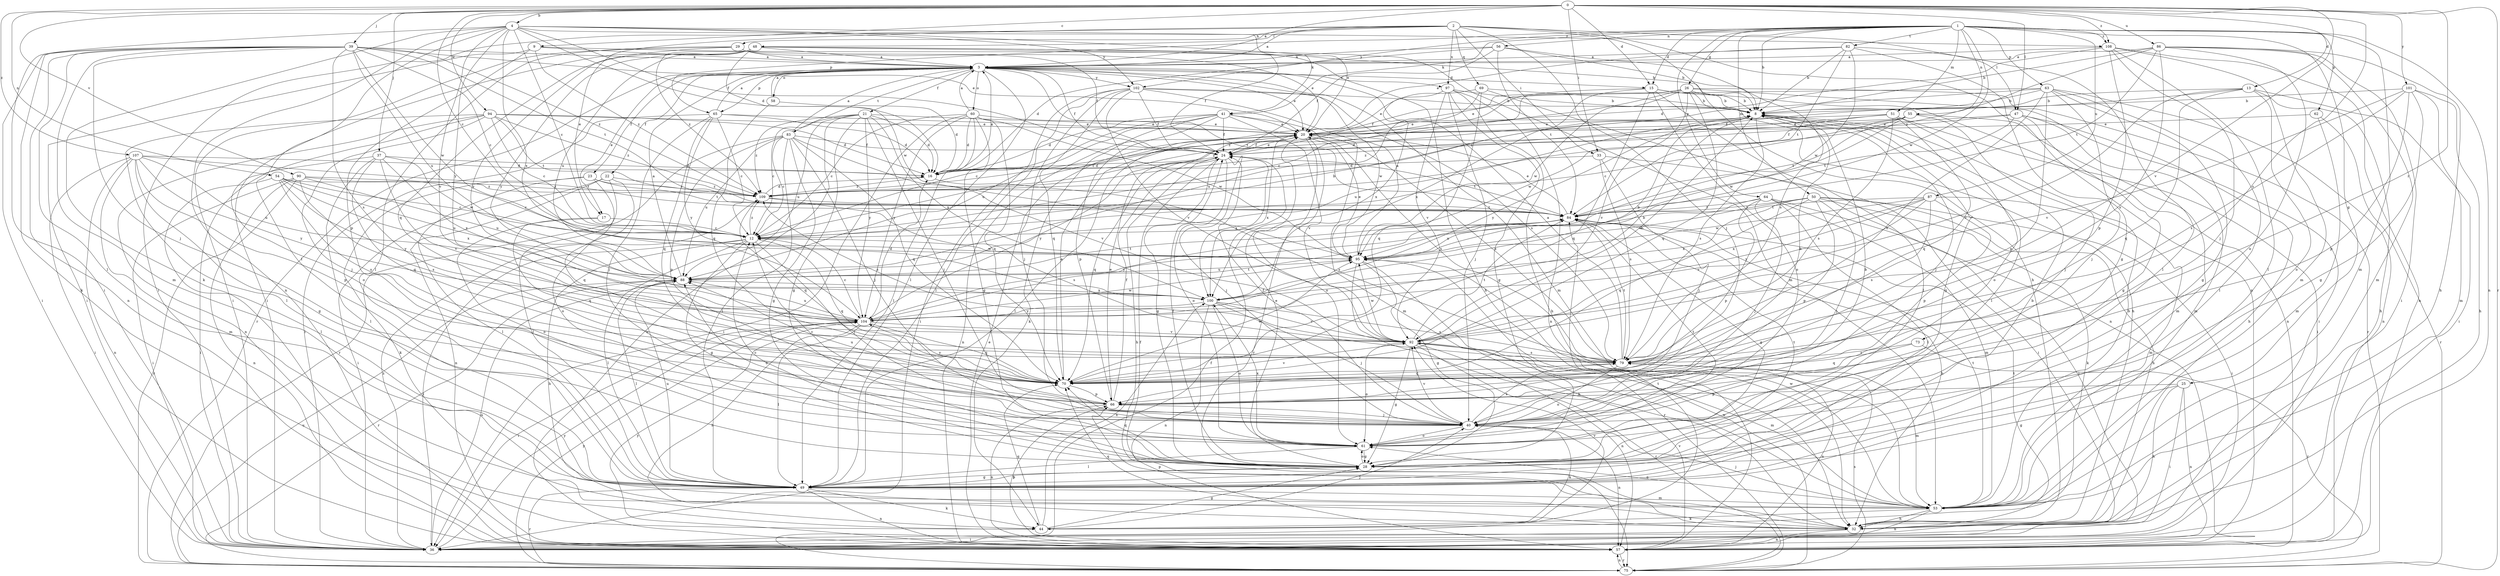 strict digraph  {
0;
1;
2;
3;
4;
8;
9;
12;
13;
15;
16;
17;
20;
21;
22;
23;
24;
25;
26;
28;
29;
32;
33;
36;
37;
39;
40;
41;
44;
47;
48;
49;
50;
51;
53;
54;
55;
56;
57;
58;
60;
61;
62;
63;
64;
65;
66;
69;
70;
73;
75;
79;
82;
83;
84;
86;
87;
88;
90;
92;
94;
95;
97;
100;
101;
102;
104;
107;
108;
109;
0 -> 3  [label=a];
0 -> 4  [label=b];
0 -> 9  [label=c];
0 -> 12  [label=c];
0 -> 13  [label=d];
0 -> 15  [label=d];
0 -> 33  [label=i];
0 -> 37  [label=j];
0 -> 39  [label=j];
0 -> 47  [label=l];
0 -> 54  [label=n];
0 -> 73  [label=r];
0 -> 75  [label=r];
0 -> 79  [label=s];
0 -> 86  [label=u];
0 -> 90  [label=v];
0 -> 92  [label=v];
0 -> 94  [label=w];
0 -> 101  [label=y];
0 -> 107  [label=z];
0 -> 108  [label=z];
1 -> 8  [label=b];
1 -> 15  [label=d];
1 -> 25  [label=g];
1 -> 26  [label=g];
1 -> 41  [label=k];
1 -> 50  [label=m];
1 -> 51  [label=m];
1 -> 53  [label=m];
1 -> 55  [label=n];
1 -> 56  [label=n];
1 -> 57  [label=n];
1 -> 62  [label=p];
1 -> 63  [label=p];
1 -> 64  [label=p];
1 -> 65  [label=p];
1 -> 82  [label=t];
1 -> 87  [label=u];
1 -> 95  [label=w];
1 -> 102  [label=y];
1 -> 108  [label=z];
2 -> 3  [label=a];
2 -> 17  [label=e];
2 -> 29  [label=h];
2 -> 32  [label=h];
2 -> 33  [label=i];
2 -> 36  [label=i];
2 -> 40  [label=j];
2 -> 47  [label=l];
2 -> 48  [label=l];
2 -> 57  [label=n];
2 -> 69  [label=q];
2 -> 97  [label=x];
3 -> 15  [label=d];
3 -> 17  [label=e];
3 -> 20  [label=e];
3 -> 21  [label=f];
3 -> 22  [label=f];
3 -> 23  [label=f];
3 -> 24  [label=f];
3 -> 49  [label=l];
3 -> 53  [label=m];
3 -> 58  [label=o];
3 -> 60  [label=o];
3 -> 65  [label=p];
3 -> 75  [label=r];
3 -> 83  [label=t];
3 -> 84  [label=t];
3 -> 97  [label=x];
3 -> 102  [label=y];
4 -> 12  [label=c];
4 -> 16  [label=d];
4 -> 20  [label=e];
4 -> 24  [label=f];
4 -> 36  [label=i];
4 -> 41  [label=k];
4 -> 44  [label=k];
4 -> 49  [label=l];
4 -> 57  [label=n];
4 -> 92  [label=v];
4 -> 100  [label=x];
4 -> 102  [label=y];
4 -> 104  [label=y];
4 -> 108  [label=z];
8 -> 20  [label=e];
8 -> 28  [label=g];
8 -> 40  [label=j];
8 -> 49  [label=l];
8 -> 79  [label=s];
8 -> 88  [label=u];
8 -> 104  [label=y];
8 -> 109  [label=z];
9 -> 3  [label=a];
9 -> 8  [label=b];
9 -> 36  [label=i];
9 -> 66  [label=p];
9 -> 109  [label=z];
12 -> 8  [label=b];
12 -> 28  [label=g];
12 -> 32  [label=h];
12 -> 36  [label=i];
12 -> 40  [label=j];
12 -> 49  [label=l];
12 -> 70  [label=q];
12 -> 95  [label=w];
12 -> 109  [label=z];
13 -> 8  [label=b];
13 -> 24  [label=f];
13 -> 32  [label=h];
13 -> 36  [label=i];
13 -> 61  [label=o];
13 -> 70  [label=q];
13 -> 92  [label=v];
15 -> 8  [label=b];
15 -> 12  [label=c];
15 -> 49  [label=l];
15 -> 57  [label=n];
15 -> 61  [label=o];
15 -> 70  [label=q];
15 -> 100  [label=x];
16 -> 3  [label=a];
16 -> 79  [label=s];
16 -> 109  [label=z];
17 -> 12  [label=c];
17 -> 61  [label=o];
17 -> 70  [label=q];
20 -> 24  [label=f];
20 -> 49  [label=l];
20 -> 57  [label=n];
20 -> 61  [label=o];
20 -> 75  [label=r];
20 -> 79  [label=s];
20 -> 100  [label=x];
21 -> 12  [label=c];
21 -> 16  [label=d];
21 -> 20  [label=e];
21 -> 28  [label=g];
21 -> 40  [label=j];
21 -> 57  [label=n];
21 -> 88  [label=u];
21 -> 100  [label=x];
21 -> 104  [label=y];
21 -> 109  [label=z];
22 -> 36  [label=i];
22 -> 49  [label=l];
22 -> 57  [label=n];
22 -> 61  [label=o];
22 -> 109  [label=z];
23 -> 44  [label=k];
23 -> 49  [label=l];
23 -> 70  [label=q];
23 -> 84  [label=t];
23 -> 109  [label=z];
24 -> 16  [label=d];
24 -> 20  [label=e];
24 -> 28  [label=g];
24 -> 32  [label=h];
24 -> 40  [label=j];
24 -> 61  [label=o];
24 -> 70  [label=q];
24 -> 84  [label=t];
24 -> 100  [label=x];
24 -> 104  [label=y];
25 -> 28  [label=g];
25 -> 32  [label=h];
25 -> 36  [label=i];
25 -> 57  [label=n];
25 -> 66  [label=p];
26 -> 8  [label=b];
26 -> 12  [label=c];
26 -> 24  [label=f];
26 -> 32  [label=h];
26 -> 36  [label=i];
26 -> 70  [label=q];
26 -> 75  [label=r];
26 -> 92  [label=v];
26 -> 95  [label=w];
26 -> 109  [label=z];
28 -> 12  [label=c];
28 -> 20  [label=e];
28 -> 24  [label=f];
28 -> 49  [label=l];
28 -> 61  [label=o];
28 -> 70  [label=q];
28 -> 84  [label=t];
29 -> 3  [label=a];
29 -> 20  [label=e];
29 -> 24  [label=f];
29 -> 36  [label=i];
29 -> 49  [label=l];
29 -> 104  [label=y];
32 -> 24  [label=f];
32 -> 36  [label=i];
32 -> 57  [label=n];
32 -> 66  [label=p];
32 -> 70  [label=q];
32 -> 84  [label=t];
33 -> 16  [label=d];
33 -> 36  [label=i];
33 -> 40  [label=j];
33 -> 79  [label=s];
36 -> 84  [label=t];
36 -> 88  [label=u];
36 -> 104  [label=y];
36 -> 109  [label=z];
37 -> 16  [label=d];
37 -> 36  [label=i];
37 -> 49  [label=l];
37 -> 70  [label=q];
37 -> 92  [label=v];
37 -> 95  [label=w];
37 -> 100  [label=x];
39 -> 3  [label=a];
39 -> 12  [label=c];
39 -> 20  [label=e];
39 -> 36  [label=i];
39 -> 40  [label=j];
39 -> 44  [label=k];
39 -> 49  [label=l];
39 -> 53  [label=m];
39 -> 57  [label=n];
39 -> 79  [label=s];
39 -> 84  [label=t];
39 -> 88  [label=u];
39 -> 95  [label=w];
39 -> 109  [label=z];
40 -> 8  [label=b];
40 -> 12  [label=c];
40 -> 24  [label=f];
40 -> 44  [label=k];
40 -> 57  [label=n];
40 -> 61  [label=o];
40 -> 79  [label=s];
40 -> 92  [label=v];
41 -> 12  [label=c];
41 -> 16  [label=d];
41 -> 20  [label=e];
41 -> 24  [label=f];
41 -> 44  [label=k];
41 -> 53  [label=m];
41 -> 66  [label=p];
41 -> 88  [label=u];
41 -> 92  [label=v];
44 -> 28  [label=g];
44 -> 40  [label=j];
44 -> 70  [label=q];
44 -> 92  [label=v];
44 -> 100  [label=x];
47 -> 20  [label=e];
47 -> 24  [label=f];
47 -> 28  [label=g];
47 -> 32  [label=h];
47 -> 53  [label=m];
47 -> 84  [label=t];
48 -> 3  [label=a];
48 -> 24  [label=f];
48 -> 32  [label=h];
48 -> 36  [label=i];
48 -> 53  [label=m];
48 -> 70  [label=q];
48 -> 88  [label=u];
48 -> 95  [label=w];
48 -> 104  [label=y];
48 -> 109  [label=z];
49 -> 8  [label=b];
49 -> 28  [label=g];
49 -> 44  [label=k];
49 -> 53  [label=m];
49 -> 57  [label=n];
49 -> 75  [label=r];
49 -> 88  [label=u];
50 -> 32  [label=h];
50 -> 36  [label=i];
50 -> 40  [label=j];
50 -> 44  [label=k];
50 -> 66  [label=p];
50 -> 70  [label=q];
50 -> 84  [label=t];
50 -> 95  [label=w];
50 -> 100  [label=x];
51 -> 16  [label=d];
51 -> 20  [label=e];
51 -> 36  [label=i];
51 -> 61  [label=o];
51 -> 70  [label=q];
51 -> 79  [label=s];
51 -> 95  [label=w];
53 -> 8  [label=b];
53 -> 32  [label=h];
53 -> 40  [label=j];
53 -> 44  [label=k];
53 -> 57  [label=n];
53 -> 61  [label=o];
53 -> 84  [label=t];
53 -> 95  [label=w];
54 -> 12  [label=c];
54 -> 49  [label=l];
54 -> 79  [label=s];
54 -> 88  [label=u];
54 -> 100  [label=x];
54 -> 104  [label=y];
54 -> 109  [label=z];
55 -> 12  [label=c];
55 -> 20  [label=e];
55 -> 40  [label=j];
55 -> 53  [label=m];
55 -> 84  [label=t];
55 -> 95  [label=w];
55 -> 109  [label=z];
56 -> 3  [label=a];
56 -> 8  [label=b];
56 -> 16  [label=d];
56 -> 24  [label=f];
56 -> 79  [label=s];
56 -> 84  [label=t];
57 -> 20  [label=e];
57 -> 66  [label=p];
57 -> 75  [label=r];
57 -> 92  [label=v];
57 -> 104  [label=y];
58 -> 3  [label=a];
58 -> 16  [label=d];
58 -> 70  [label=q];
60 -> 3  [label=a];
60 -> 12  [label=c];
60 -> 16  [label=d];
60 -> 20  [label=e];
60 -> 28  [label=g];
60 -> 36  [label=i];
60 -> 49  [label=l];
60 -> 70  [label=q];
60 -> 95  [label=w];
60 -> 104  [label=y];
61 -> 28  [label=g];
61 -> 49  [label=l];
61 -> 84  [label=t];
61 -> 88  [label=u];
61 -> 100  [label=x];
62 -> 20  [label=e];
62 -> 53  [label=m];
62 -> 75  [label=r];
63 -> 8  [label=b];
63 -> 20  [label=e];
63 -> 28  [label=g];
63 -> 40  [label=j];
63 -> 49  [label=l];
63 -> 57  [label=n];
63 -> 66  [label=p];
63 -> 79  [label=s];
63 -> 109  [label=z];
64 -> 36  [label=i];
64 -> 40  [label=j];
64 -> 49  [label=l];
64 -> 53  [label=m];
64 -> 66  [label=p];
64 -> 84  [label=t];
64 -> 88  [label=u];
65 -> 3  [label=a];
65 -> 12  [label=c];
65 -> 16  [label=d];
65 -> 20  [label=e];
65 -> 36  [label=i];
65 -> 40  [label=j];
65 -> 70  [label=q];
65 -> 104  [label=y];
66 -> 20  [label=e];
66 -> 24  [label=f];
66 -> 40  [label=j];
66 -> 57  [label=n];
66 -> 88  [label=u];
69 -> 8  [label=b];
69 -> 20  [label=e];
69 -> 57  [label=n];
69 -> 70  [label=q];
69 -> 88  [label=u];
70 -> 8  [label=b];
70 -> 20  [label=e];
70 -> 66  [label=p];
70 -> 92  [label=v];
70 -> 95  [label=w];
70 -> 104  [label=y];
73 -> 70  [label=q];
73 -> 75  [label=r];
73 -> 79  [label=s];
75 -> 24  [label=f];
75 -> 57  [label=n];
75 -> 79  [label=s];
75 -> 88  [label=u];
75 -> 95  [label=w];
75 -> 104  [label=y];
79 -> 3  [label=a];
79 -> 20  [label=e];
79 -> 53  [label=m];
79 -> 57  [label=n];
79 -> 61  [label=o];
79 -> 70  [label=q];
79 -> 84  [label=t];
82 -> 3  [label=a];
82 -> 8  [label=b];
82 -> 20  [label=e];
82 -> 28  [label=g];
82 -> 49  [label=l];
82 -> 84  [label=t];
82 -> 95  [label=w];
83 -> 3  [label=a];
83 -> 12  [label=c];
83 -> 24  [label=f];
83 -> 28  [label=g];
83 -> 40  [label=j];
83 -> 49  [label=l];
83 -> 66  [label=p];
83 -> 70  [label=q];
83 -> 75  [label=r];
83 -> 88  [label=u];
83 -> 92  [label=v];
84 -> 12  [label=c];
84 -> 20  [label=e];
84 -> 28  [label=g];
84 -> 32  [label=h];
84 -> 104  [label=y];
86 -> 3  [label=a];
86 -> 8  [label=b];
86 -> 32  [label=h];
86 -> 36  [label=i];
86 -> 53  [label=m];
86 -> 61  [label=o];
86 -> 79  [label=s];
86 -> 84  [label=t];
86 -> 109  [label=z];
87 -> 53  [label=m];
87 -> 66  [label=p];
87 -> 79  [label=s];
87 -> 84  [label=t];
87 -> 92  [label=v];
87 -> 95  [label=w];
87 -> 100  [label=x];
87 -> 104  [label=y];
88 -> 3  [label=a];
88 -> 49  [label=l];
88 -> 75  [label=r];
88 -> 84  [label=t];
88 -> 100  [label=x];
90 -> 12  [label=c];
90 -> 36  [label=i];
90 -> 57  [label=n];
90 -> 75  [label=r];
90 -> 79  [label=s];
90 -> 88  [label=u];
90 -> 109  [label=z];
92 -> 8  [label=b];
92 -> 28  [label=g];
92 -> 53  [label=m];
92 -> 57  [label=n];
92 -> 61  [label=o];
92 -> 75  [label=r];
92 -> 79  [label=s];
92 -> 84  [label=t];
92 -> 95  [label=w];
92 -> 109  [label=z];
94 -> 12  [label=c];
94 -> 16  [label=d];
94 -> 20  [label=e];
94 -> 40  [label=j];
94 -> 49  [label=l];
94 -> 57  [label=n];
94 -> 61  [label=o];
94 -> 84  [label=t];
94 -> 109  [label=z];
95 -> 3  [label=a];
95 -> 20  [label=e];
95 -> 28  [label=g];
95 -> 32  [label=h];
95 -> 75  [label=r];
95 -> 88  [label=u];
97 -> 8  [label=b];
97 -> 28  [label=g];
97 -> 32  [label=h];
97 -> 40  [label=j];
97 -> 57  [label=n];
97 -> 92  [label=v];
97 -> 100  [label=x];
100 -> 8  [label=b];
100 -> 40  [label=j];
100 -> 57  [label=n];
100 -> 61  [label=o];
100 -> 79  [label=s];
100 -> 92  [label=v];
100 -> 104  [label=y];
101 -> 8  [label=b];
101 -> 28  [label=g];
101 -> 32  [label=h];
101 -> 53  [label=m];
101 -> 66  [label=p];
101 -> 79  [label=s];
101 -> 92  [label=v];
102 -> 8  [label=b];
102 -> 24  [label=f];
102 -> 36  [label=i];
102 -> 40  [label=j];
102 -> 49  [label=l];
102 -> 70  [label=q];
102 -> 79  [label=s];
102 -> 92  [label=v];
102 -> 95  [label=w];
104 -> 8  [label=b];
104 -> 12  [label=c];
104 -> 16  [label=d];
104 -> 32  [label=h];
104 -> 36  [label=i];
104 -> 49  [label=l];
104 -> 70  [label=q];
104 -> 84  [label=t];
104 -> 88  [label=u];
104 -> 92  [label=v];
104 -> 95  [label=w];
107 -> 16  [label=d];
107 -> 28  [label=g];
107 -> 36  [label=i];
107 -> 53  [label=m];
107 -> 57  [label=n];
107 -> 66  [label=p];
107 -> 84  [label=t];
107 -> 88  [label=u];
107 -> 104  [label=y];
108 -> 3  [label=a];
108 -> 16  [label=d];
108 -> 40  [label=j];
108 -> 49  [label=l];
108 -> 53  [label=m];
108 -> 57  [label=n];
108 -> 66  [label=p];
109 -> 16  [label=d];
109 -> 70  [label=q];
109 -> 79  [label=s];
109 -> 84  [label=t];
}
